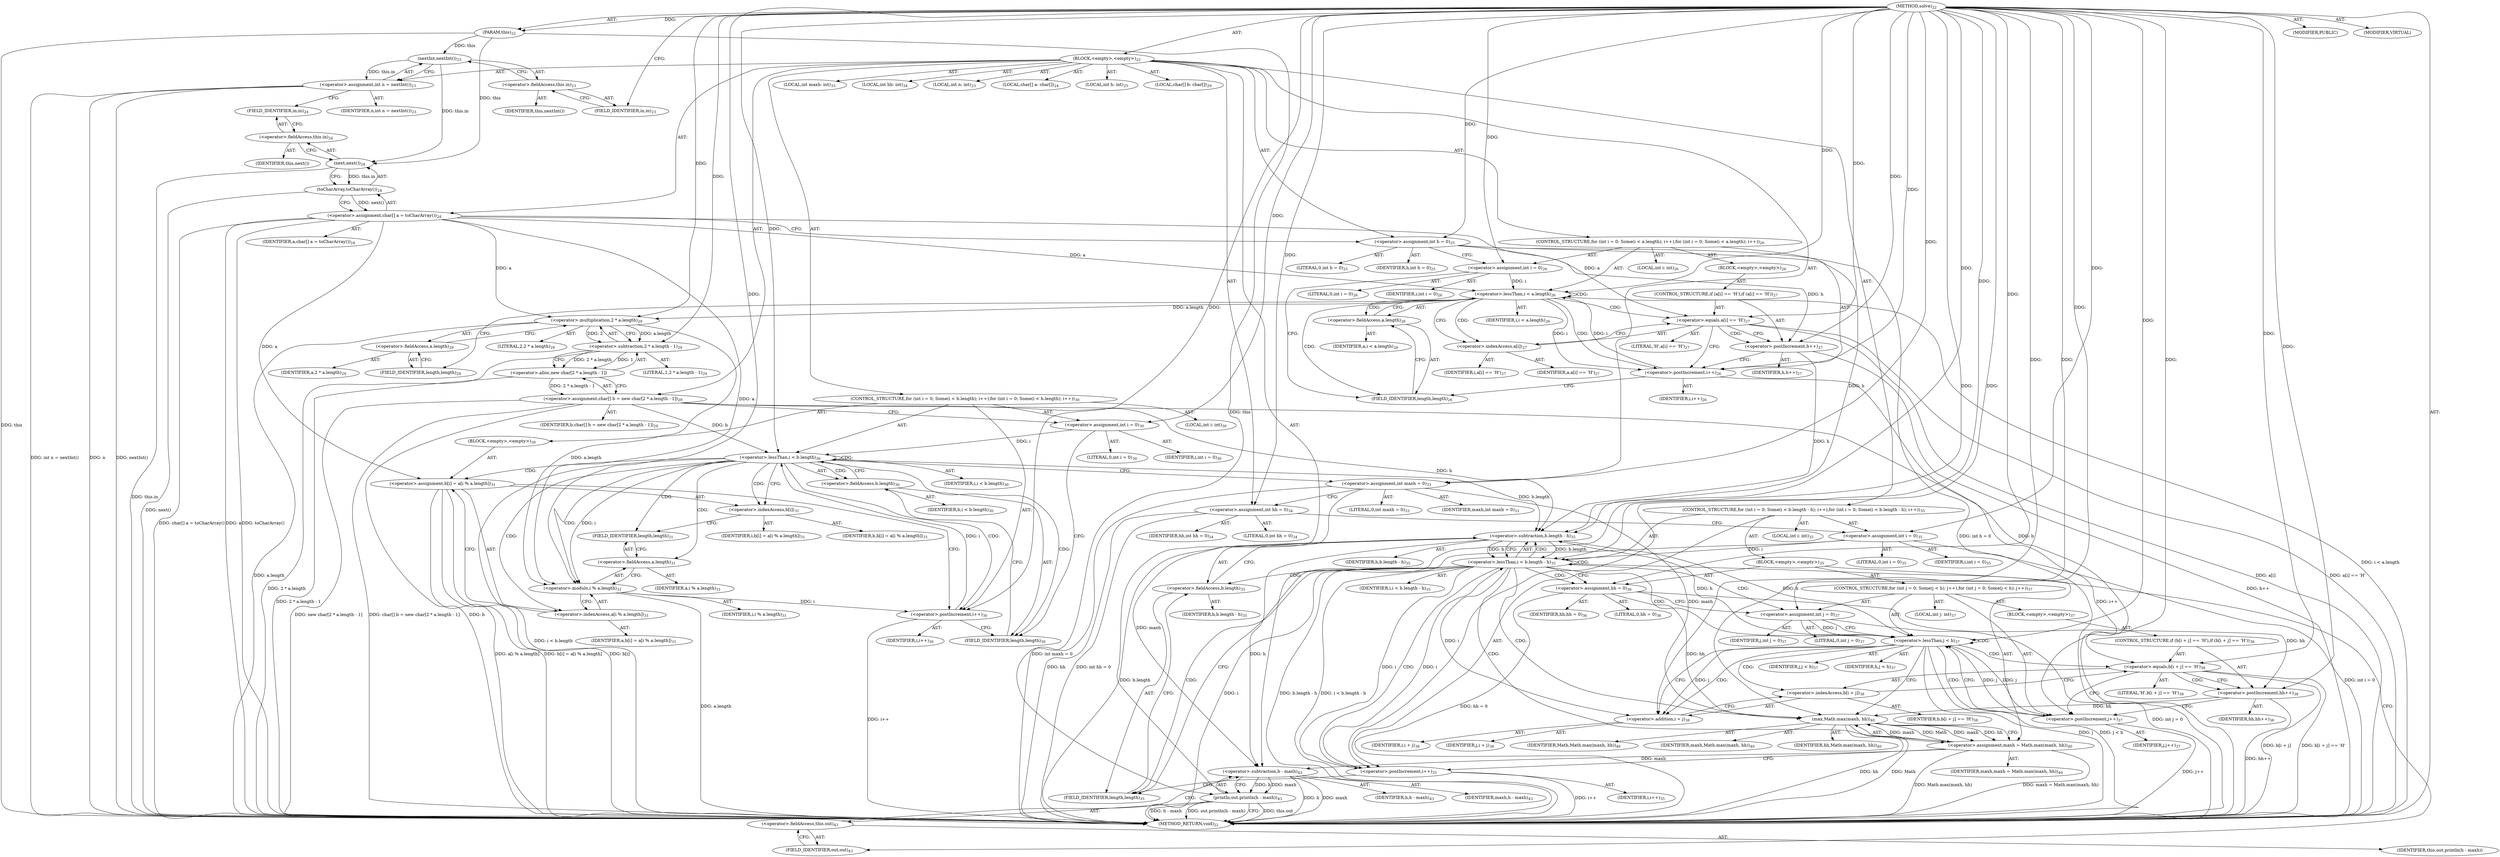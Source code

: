 digraph "solve" {  
"84" [label = <(METHOD,solve)<SUB>22</SUB>> ]
"85" [label = <(PARAM,this)<SUB>22</SUB>> ]
"86" [label = <(BLOCK,&lt;empty&gt;,&lt;empty&gt;)<SUB>22</SUB>> ]
"87" [label = <(LOCAL,int n: int)<SUB>23</SUB>> ]
"88" [label = <(&lt;operator&gt;.assignment,int n = nextInt())<SUB>23</SUB>> ]
"89" [label = <(IDENTIFIER,n,int n = nextInt())<SUB>23</SUB>> ]
"90" [label = <(nextInt,nextInt())<SUB>23</SUB>> ]
"91" [label = <(&lt;operator&gt;.fieldAccess,this.in)<SUB>23</SUB>> ]
"92" [label = <(IDENTIFIER,this,nextInt())> ]
"93" [label = <(FIELD_IDENTIFIER,in,in)<SUB>23</SUB>> ]
"94" [label = <(LOCAL,char[] a: char[])<SUB>24</SUB>> ]
"95" [label = <(&lt;operator&gt;.assignment,char[] a = toCharArray())<SUB>24</SUB>> ]
"96" [label = <(IDENTIFIER,a,char[] a = toCharArray())<SUB>24</SUB>> ]
"97" [label = <(toCharArray,toCharArray())<SUB>24</SUB>> ]
"98" [label = <(next,next())<SUB>24</SUB>> ]
"99" [label = <(&lt;operator&gt;.fieldAccess,this.in)<SUB>24</SUB>> ]
"100" [label = <(IDENTIFIER,this,next())> ]
"101" [label = <(FIELD_IDENTIFIER,in,in)<SUB>24</SUB>> ]
"102" [label = <(LOCAL,int h: int)<SUB>25</SUB>> ]
"103" [label = <(&lt;operator&gt;.assignment,int h = 0)<SUB>25</SUB>> ]
"104" [label = <(IDENTIFIER,h,int h = 0)<SUB>25</SUB>> ]
"105" [label = <(LITERAL,0,int h = 0)<SUB>25</SUB>> ]
"106" [label = <(CONTROL_STRUCTURE,for (int i = 0; Some(i &lt; a.length); i++),for (int i = 0; Some(i &lt; a.length); i++))<SUB>26</SUB>> ]
"107" [label = <(LOCAL,int i: int)<SUB>26</SUB>> ]
"108" [label = <(&lt;operator&gt;.assignment,int i = 0)<SUB>26</SUB>> ]
"109" [label = <(IDENTIFIER,i,int i = 0)<SUB>26</SUB>> ]
"110" [label = <(LITERAL,0,int i = 0)<SUB>26</SUB>> ]
"111" [label = <(&lt;operator&gt;.lessThan,i &lt; a.length)<SUB>26</SUB>> ]
"112" [label = <(IDENTIFIER,i,i &lt; a.length)<SUB>26</SUB>> ]
"113" [label = <(&lt;operator&gt;.fieldAccess,a.length)<SUB>26</SUB>> ]
"114" [label = <(IDENTIFIER,a,i &lt; a.length)<SUB>26</SUB>> ]
"115" [label = <(FIELD_IDENTIFIER,length,length)<SUB>26</SUB>> ]
"116" [label = <(&lt;operator&gt;.postIncrement,i++)<SUB>26</SUB>> ]
"117" [label = <(IDENTIFIER,i,i++)<SUB>26</SUB>> ]
"118" [label = <(BLOCK,&lt;empty&gt;,&lt;empty&gt;)<SUB>26</SUB>> ]
"119" [label = <(CONTROL_STRUCTURE,if (a[i] == 'H'),if (a[i] == 'H'))<SUB>27</SUB>> ]
"120" [label = <(&lt;operator&gt;.equals,a[i] == 'H')<SUB>27</SUB>> ]
"121" [label = <(&lt;operator&gt;.indexAccess,a[i])<SUB>27</SUB>> ]
"122" [label = <(IDENTIFIER,a,a[i] == 'H')<SUB>27</SUB>> ]
"123" [label = <(IDENTIFIER,i,a[i] == 'H')<SUB>27</SUB>> ]
"124" [label = <(LITERAL,'H',a[i] == 'H')<SUB>27</SUB>> ]
"125" [label = <(&lt;operator&gt;.postIncrement,h++)<SUB>27</SUB>> ]
"126" [label = <(IDENTIFIER,h,h++)<SUB>27</SUB>> ]
"127" [label = <(LOCAL,char[] b: char[])<SUB>29</SUB>> ]
"128" [label = <(&lt;operator&gt;.assignment,char[] b = new char[2 * a.length - 1])<SUB>29</SUB>> ]
"129" [label = <(IDENTIFIER,b,char[] b = new char[2 * a.length - 1])<SUB>29</SUB>> ]
"130" [label = <(&lt;operator&gt;.alloc,new char[2 * a.length - 1])> ]
"131" [label = <(&lt;operator&gt;.subtraction,2 * a.length - 1)<SUB>29</SUB>> ]
"132" [label = <(&lt;operator&gt;.multiplication,2 * a.length)<SUB>29</SUB>> ]
"133" [label = <(LITERAL,2,2 * a.length)<SUB>29</SUB>> ]
"134" [label = <(&lt;operator&gt;.fieldAccess,a.length)<SUB>29</SUB>> ]
"135" [label = <(IDENTIFIER,a,2 * a.length)<SUB>29</SUB>> ]
"136" [label = <(FIELD_IDENTIFIER,length,length)<SUB>29</SUB>> ]
"137" [label = <(LITERAL,1,2 * a.length - 1)<SUB>29</SUB>> ]
"138" [label = <(CONTROL_STRUCTURE,for (int i = 0; Some(i &lt; b.length); i++),for (int i = 0; Some(i &lt; b.length); i++))<SUB>30</SUB>> ]
"139" [label = <(LOCAL,int i: int)<SUB>30</SUB>> ]
"140" [label = <(&lt;operator&gt;.assignment,int i = 0)<SUB>30</SUB>> ]
"141" [label = <(IDENTIFIER,i,int i = 0)<SUB>30</SUB>> ]
"142" [label = <(LITERAL,0,int i = 0)<SUB>30</SUB>> ]
"143" [label = <(&lt;operator&gt;.lessThan,i &lt; b.length)<SUB>30</SUB>> ]
"144" [label = <(IDENTIFIER,i,i &lt; b.length)<SUB>30</SUB>> ]
"145" [label = <(&lt;operator&gt;.fieldAccess,b.length)<SUB>30</SUB>> ]
"146" [label = <(IDENTIFIER,b,i &lt; b.length)<SUB>30</SUB>> ]
"147" [label = <(FIELD_IDENTIFIER,length,length)<SUB>30</SUB>> ]
"148" [label = <(&lt;operator&gt;.postIncrement,i++)<SUB>30</SUB>> ]
"149" [label = <(IDENTIFIER,i,i++)<SUB>30</SUB>> ]
"150" [label = <(BLOCK,&lt;empty&gt;,&lt;empty&gt;)<SUB>30</SUB>> ]
"151" [label = <(&lt;operator&gt;.assignment,b[i] = a[i % a.length])<SUB>31</SUB>> ]
"152" [label = <(&lt;operator&gt;.indexAccess,b[i])<SUB>31</SUB>> ]
"153" [label = <(IDENTIFIER,b,b[i] = a[i % a.length])<SUB>31</SUB>> ]
"154" [label = <(IDENTIFIER,i,b[i] = a[i % a.length])<SUB>31</SUB>> ]
"155" [label = <(&lt;operator&gt;.indexAccess,a[i % a.length])<SUB>31</SUB>> ]
"156" [label = <(IDENTIFIER,a,b[i] = a[i % a.length])<SUB>31</SUB>> ]
"157" [label = <(&lt;operator&gt;.modulo,i % a.length)<SUB>31</SUB>> ]
"158" [label = <(IDENTIFIER,i,i % a.length)<SUB>31</SUB>> ]
"159" [label = <(&lt;operator&gt;.fieldAccess,a.length)<SUB>31</SUB>> ]
"160" [label = <(IDENTIFIER,a,i % a.length)<SUB>31</SUB>> ]
"161" [label = <(FIELD_IDENTIFIER,length,length)<SUB>31</SUB>> ]
"162" [label = <(LOCAL,int maxh: int)<SUB>33</SUB>> ]
"163" [label = <(&lt;operator&gt;.assignment,int maxh = 0)<SUB>33</SUB>> ]
"164" [label = <(IDENTIFIER,maxh,int maxh = 0)<SUB>33</SUB>> ]
"165" [label = <(LITERAL,0,int maxh = 0)<SUB>33</SUB>> ]
"166" [label = <(LOCAL,int hh: int)<SUB>34</SUB>> ]
"167" [label = <(&lt;operator&gt;.assignment,int hh = 0)<SUB>34</SUB>> ]
"168" [label = <(IDENTIFIER,hh,int hh = 0)<SUB>34</SUB>> ]
"169" [label = <(LITERAL,0,int hh = 0)<SUB>34</SUB>> ]
"170" [label = <(CONTROL_STRUCTURE,for (int i = 0; Some(i &lt; b.length - h); i++),for (int i = 0; Some(i &lt; b.length - h); i++))<SUB>35</SUB>> ]
"171" [label = <(LOCAL,int i: int)<SUB>35</SUB>> ]
"172" [label = <(&lt;operator&gt;.assignment,int i = 0)<SUB>35</SUB>> ]
"173" [label = <(IDENTIFIER,i,int i = 0)<SUB>35</SUB>> ]
"174" [label = <(LITERAL,0,int i = 0)<SUB>35</SUB>> ]
"175" [label = <(&lt;operator&gt;.lessThan,i &lt; b.length - h)<SUB>35</SUB>> ]
"176" [label = <(IDENTIFIER,i,i &lt; b.length - h)<SUB>35</SUB>> ]
"177" [label = <(&lt;operator&gt;.subtraction,b.length - h)<SUB>35</SUB>> ]
"178" [label = <(&lt;operator&gt;.fieldAccess,b.length)<SUB>35</SUB>> ]
"179" [label = <(IDENTIFIER,b,b.length - h)<SUB>35</SUB>> ]
"180" [label = <(FIELD_IDENTIFIER,length,length)<SUB>35</SUB>> ]
"181" [label = <(IDENTIFIER,h,b.length - h)<SUB>35</SUB>> ]
"182" [label = <(&lt;operator&gt;.postIncrement,i++)<SUB>35</SUB>> ]
"183" [label = <(IDENTIFIER,i,i++)<SUB>35</SUB>> ]
"184" [label = <(BLOCK,&lt;empty&gt;,&lt;empty&gt;)<SUB>35</SUB>> ]
"185" [label = <(&lt;operator&gt;.assignment,hh = 0)<SUB>36</SUB>> ]
"186" [label = <(IDENTIFIER,hh,hh = 0)<SUB>36</SUB>> ]
"187" [label = <(LITERAL,0,hh = 0)<SUB>36</SUB>> ]
"188" [label = <(CONTROL_STRUCTURE,for (int j = 0; Some(j &lt; h); j++),for (int j = 0; Some(j &lt; h); j++))<SUB>37</SUB>> ]
"189" [label = <(LOCAL,int j: int)<SUB>37</SUB>> ]
"190" [label = <(&lt;operator&gt;.assignment,int j = 0)<SUB>37</SUB>> ]
"191" [label = <(IDENTIFIER,j,int j = 0)<SUB>37</SUB>> ]
"192" [label = <(LITERAL,0,int j = 0)<SUB>37</SUB>> ]
"193" [label = <(&lt;operator&gt;.lessThan,j &lt; h)<SUB>37</SUB>> ]
"194" [label = <(IDENTIFIER,j,j &lt; h)<SUB>37</SUB>> ]
"195" [label = <(IDENTIFIER,h,j &lt; h)<SUB>37</SUB>> ]
"196" [label = <(&lt;operator&gt;.postIncrement,j++)<SUB>37</SUB>> ]
"197" [label = <(IDENTIFIER,j,j++)<SUB>37</SUB>> ]
"198" [label = <(BLOCK,&lt;empty&gt;,&lt;empty&gt;)<SUB>37</SUB>> ]
"199" [label = <(CONTROL_STRUCTURE,if (b[i + j] == 'H'),if (b[i + j] == 'H'))<SUB>38</SUB>> ]
"200" [label = <(&lt;operator&gt;.equals,b[i + j] == 'H')<SUB>38</SUB>> ]
"201" [label = <(&lt;operator&gt;.indexAccess,b[i + j])<SUB>38</SUB>> ]
"202" [label = <(IDENTIFIER,b,b[i + j] == 'H')<SUB>38</SUB>> ]
"203" [label = <(&lt;operator&gt;.addition,i + j)<SUB>38</SUB>> ]
"204" [label = <(IDENTIFIER,i,i + j)<SUB>38</SUB>> ]
"205" [label = <(IDENTIFIER,j,i + j)<SUB>38</SUB>> ]
"206" [label = <(LITERAL,'H',b[i + j] == 'H')<SUB>38</SUB>> ]
"207" [label = <(&lt;operator&gt;.postIncrement,hh++)<SUB>38</SUB>> ]
"208" [label = <(IDENTIFIER,hh,hh++)<SUB>38</SUB>> ]
"209" [label = <(&lt;operator&gt;.assignment,maxh = Math.max(maxh, hh))<SUB>40</SUB>> ]
"210" [label = <(IDENTIFIER,maxh,maxh = Math.max(maxh, hh))<SUB>40</SUB>> ]
"211" [label = <(max,Math.max(maxh, hh))<SUB>40</SUB>> ]
"212" [label = <(IDENTIFIER,Math,Math.max(maxh, hh))<SUB>40</SUB>> ]
"213" [label = <(IDENTIFIER,maxh,Math.max(maxh, hh))<SUB>40</SUB>> ]
"214" [label = <(IDENTIFIER,hh,Math.max(maxh, hh))<SUB>40</SUB>> ]
"215" [label = <(println,out.println(h - maxh))<SUB>43</SUB>> ]
"216" [label = <(&lt;operator&gt;.fieldAccess,this.out)<SUB>43</SUB>> ]
"217" [label = <(IDENTIFIER,this,out.println(h - maxh))> ]
"218" [label = <(FIELD_IDENTIFIER,out,out)<SUB>43</SUB>> ]
"219" [label = <(&lt;operator&gt;.subtraction,h - maxh)<SUB>43</SUB>> ]
"220" [label = <(IDENTIFIER,h,h - maxh)<SUB>43</SUB>> ]
"221" [label = <(IDENTIFIER,maxh,h - maxh)<SUB>43</SUB>> ]
"222" [label = <(MODIFIER,PUBLIC)> ]
"223" [label = <(MODIFIER,VIRTUAL)> ]
"224" [label = <(METHOD_RETURN,void)<SUB>22</SUB>> ]
  "84" -> "85"  [ label = "AST: "] 
  "84" -> "86"  [ label = "AST: "] 
  "84" -> "222"  [ label = "AST: "] 
  "84" -> "223"  [ label = "AST: "] 
  "84" -> "224"  [ label = "AST: "] 
  "86" -> "87"  [ label = "AST: "] 
  "86" -> "88"  [ label = "AST: "] 
  "86" -> "94"  [ label = "AST: "] 
  "86" -> "95"  [ label = "AST: "] 
  "86" -> "102"  [ label = "AST: "] 
  "86" -> "103"  [ label = "AST: "] 
  "86" -> "106"  [ label = "AST: "] 
  "86" -> "127"  [ label = "AST: "] 
  "86" -> "128"  [ label = "AST: "] 
  "86" -> "138"  [ label = "AST: "] 
  "86" -> "162"  [ label = "AST: "] 
  "86" -> "163"  [ label = "AST: "] 
  "86" -> "166"  [ label = "AST: "] 
  "86" -> "167"  [ label = "AST: "] 
  "86" -> "170"  [ label = "AST: "] 
  "86" -> "215"  [ label = "AST: "] 
  "88" -> "89"  [ label = "AST: "] 
  "88" -> "90"  [ label = "AST: "] 
  "90" -> "91"  [ label = "AST: "] 
  "91" -> "92"  [ label = "AST: "] 
  "91" -> "93"  [ label = "AST: "] 
  "95" -> "96"  [ label = "AST: "] 
  "95" -> "97"  [ label = "AST: "] 
  "97" -> "98"  [ label = "AST: "] 
  "98" -> "99"  [ label = "AST: "] 
  "99" -> "100"  [ label = "AST: "] 
  "99" -> "101"  [ label = "AST: "] 
  "103" -> "104"  [ label = "AST: "] 
  "103" -> "105"  [ label = "AST: "] 
  "106" -> "107"  [ label = "AST: "] 
  "106" -> "108"  [ label = "AST: "] 
  "106" -> "111"  [ label = "AST: "] 
  "106" -> "116"  [ label = "AST: "] 
  "106" -> "118"  [ label = "AST: "] 
  "108" -> "109"  [ label = "AST: "] 
  "108" -> "110"  [ label = "AST: "] 
  "111" -> "112"  [ label = "AST: "] 
  "111" -> "113"  [ label = "AST: "] 
  "113" -> "114"  [ label = "AST: "] 
  "113" -> "115"  [ label = "AST: "] 
  "116" -> "117"  [ label = "AST: "] 
  "118" -> "119"  [ label = "AST: "] 
  "119" -> "120"  [ label = "AST: "] 
  "119" -> "125"  [ label = "AST: "] 
  "120" -> "121"  [ label = "AST: "] 
  "120" -> "124"  [ label = "AST: "] 
  "121" -> "122"  [ label = "AST: "] 
  "121" -> "123"  [ label = "AST: "] 
  "125" -> "126"  [ label = "AST: "] 
  "128" -> "129"  [ label = "AST: "] 
  "128" -> "130"  [ label = "AST: "] 
  "130" -> "131"  [ label = "AST: "] 
  "131" -> "132"  [ label = "AST: "] 
  "131" -> "137"  [ label = "AST: "] 
  "132" -> "133"  [ label = "AST: "] 
  "132" -> "134"  [ label = "AST: "] 
  "134" -> "135"  [ label = "AST: "] 
  "134" -> "136"  [ label = "AST: "] 
  "138" -> "139"  [ label = "AST: "] 
  "138" -> "140"  [ label = "AST: "] 
  "138" -> "143"  [ label = "AST: "] 
  "138" -> "148"  [ label = "AST: "] 
  "138" -> "150"  [ label = "AST: "] 
  "140" -> "141"  [ label = "AST: "] 
  "140" -> "142"  [ label = "AST: "] 
  "143" -> "144"  [ label = "AST: "] 
  "143" -> "145"  [ label = "AST: "] 
  "145" -> "146"  [ label = "AST: "] 
  "145" -> "147"  [ label = "AST: "] 
  "148" -> "149"  [ label = "AST: "] 
  "150" -> "151"  [ label = "AST: "] 
  "151" -> "152"  [ label = "AST: "] 
  "151" -> "155"  [ label = "AST: "] 
  "152" -> "153"  [ label = "AST: "] 
  "152" -> "154"  [ label = "AST: "] 
  "155" -> "156"  [ label = "AST: "] 
  "155" -> "157"  [ label = "AST: "] 
  "157" -> "158"  [ label = "AST: "] 
  "157" -> "159"  [ label = "AST: "] 
  "159" -> "160"  [ label = "AST: "] 
  "159" -> "161"  [ label = "AST: "] 
  "163" -> "164"  [ label = "AST: "] 
  "163" -> "165"  [ label = "AST: "] 
  "167" -> "168"  [ label = "AST: "] 
  "167" -> "169"  [ label = "AST: "] 
  "170" -> "171"  [ label = "AST: "] 
  "170" -> "172"  [ label = "AST: "] 
  "170" -> "175"  [ label = "AST: "] 
  "170" -> "182"  [ label = "AST: "] 
  "170" -> "184"  [ label = "AST: "] 
  "172" -> "173"  [ label = "AST: "] 
  "172" -> "174"  [ label = "AST: "] 
  "175" -> "176"  [ label = "AST: "] 
  "175" -> "177"  [ label = "AST: "] 
  "177" -> "178"  [ label = "AST: "] 
  "177" -> "181"  [ label = "AST: "] 
  "178" -> "179"  [ label = "AST: "] 
  "178" -> "180"  [ label = "AST: "] 
  "182" -> "183"  [ label = "AST: "] 
  "184" -> "185"  [ label = "AST: "] 
  "184" -> "188"  [ label = "AST: "] 
  "184" -> "209"  [ label = "AST: "] 
  "185" -> "186"  [ label = "AST: "] 
  "185" -> "187"  [ label = "AST: "] 
  "188" -> "189"  [ label = "AST: "] 
  "188" -> "190"  [ label = "AST: "] 
  "188" -> "193"  [ label = "AST: "] 
  "188" -> "196"  [ label = "AST: "] 
  "188" -> "198"  [ label = "AST: "] 
  "190" -> "191"  [ label = "AST: "] 
  "190" -> "192"  [ label = "AST: "] 
  "193" -> "194"  [ label = "AST: "] 
  "193" -> "195"  [ label = "AST: "] 
  "196" -> "197"  [ label = "AST: "] 
  "198" -> "199"  [ label = "AST: "] 
  "199" -> "200"  [ label = "AST: "] 
  "199" -> "207"  [ label = "AST: "] 
  "200" -> "201"  [ label = "AST: "] 
  "200" -> "206"  [ label = "AST: "] 
  "201" -> "202"  [ label = "AST: "] 
  "201" -> "203"  [ label = "AST: "] 
  "203" -> "204"  [ label = "AST: "] 
  "203" -> "205"  [ label = "AST: "] 
  "207" -> "208"  [ label = "AST: "] 
  "209" -> "210"  [ label = "AST: "] 
  "209" -> "211"  [ label = "AST: "] 
  "211" -> "212"  [ label = "AST: "] 
  "211" -> "213"  [ label = "AST: "] 
  "211" -> "214"  [ label = "AST: "] 
  "215" -> "216"  [ label = "AST: "] 
  "215" -> "219"  [ label = "AST: "] 
  "216" -> "217"  [ label = "AST: "] 
  "216" -> "218"  [ label = "AST: "] 
  "219" -> "220"  [ label = "AST: "] 
  "219" -> "221"  [ label = "AST: "] 
  "88" -> "101"  [ label = "CFG: "] 
  "95" -> "103"  [ label = "CFG: "] 
  "103" -> "108"  [ label = "CFG: "] 
  "128" -> "140"  [ label = "CFG: "] 
  "163" -> "167"  [ label = "CFG: "] 
  "167" -> "172"  [ label = "CFG: "] 
  "215" -> "224"  [ label = "CFG: "] 
  "90" -> "88"  [ label = "CFG: "] 
  "97" -> "95"  [ label = "CFG: "] 
  "108" -> "115"  [ label = "CFG: "] 
  "111" -> "121"  [ label = "CFG: "] 
  "111" -> "136"  [ label = "CFG: "] 
  "116" -> "115"  [ label = "CFG: "] 
  "130" -> "128"  [ label = "CFG: "] 
  "140" -> "147"  [ label = "CFG: "] 
  "143" -> "152"  [ label = "CFG: "] 
  "143" -> "163"  [ label = "CFG: "] 
  "148" -> "147"  [ label = "CFG: "] 
  "172" -> "180"  [ label = "CFG: "] 
  "175" -> "185"  [ label = "CFG: "] 
  "175" -> "218"  [ label = "CFG: "] 
  "182" -> "180"  [ label = "CFG: "] 
  "216" -> "219"  [ label = "CFG: "] 
  "219" -> "215"  [ label = "CFG: "] 
  "91" -> "90"  [ label = "CFG: "] 
  "98" -> "97"  [ label = "CFG: "] 
  "113" -> "111"  [ label = "CFG: "] 
  "131" -> "130"  [ label = "CFG: "] 
  "145" -> "143"  [ label = "CFG: "] 
  "151" -> "148"  [ label = "CFG: "] 
  "177" -> "175"  [ label = "CFG: "] 
  "185" -> "190"  [ label = "CFG: "] 
  "209" -> "182"  [ label = "CFG: "] 
  "218" -> "216"  [ label = "CFG: "] 
  "93" -> "91"  [ label = "CFG: "] 
  "99" -> "98"  [ label = "CFG: "] 
  "115" -> "113"  [ label = "CFG: "] 
  "120" -> "125"  [ label = "CFG: "] 
  "120" -> "116"  [ label = "CFG: "] 
  "125" -> "116"  [ label = "CFG: "] 
  "132" -> "131"  [ label = "CFG: "] 
  "147" -> "145"  [ label = "CFG: "] 
  "152" -> "161"  [ label = "CFG: "] 
  "155" -> "151"  [ label = "CFG: "] 
  "178" -> "177"  [ label = "CFG: "] 
  "190" -> "193"  [ label = "CFG: "] 
  "193" -> "203"  [ label = "CFG: "] 
  "193" -> "211"  [ label = "CFG: "] 
  "196" -> "193"  [ label = "CFG: "] 
  "211" -> "209"  [ label = "CFG: "] 
  "101" -> "99"  [ label = "CFG: "] 
  "121" -> "120"  [ label = "CFG: "] 
  "134" -> "132"  [ label = "CFG: "] 
  "157" -> "155"  [ label = "CFG: "] 
  "180" -> "178"  [ label = "CFG: "] 
  "136" -> "134"  [ label = "CFG: "] 
  "159" -> "157"  [ label = "CFG: "] 
  "200" -> "207"  [ label = "CFG: "] 
  "200" -> "196"  [ label = "CFG: "] 
  "207" -> "196"  [ label = "CFG: "] 
  "161" -> "159"  [ label = "CFG: "] 
  "201" -> "200"  [ label = "CFG: "] 
  "203" -> "201"  [ label = "CFG: "] 
  "84" -> "93"  [ label = "CFG: "] 
  "85" -> "224"  [ label = "DDG: this"] 
  "88" -> "224"  [ label = "DDG: n"] 
  "88" -> "224"  [ label = "DDG: nextInt()"] 
  "88" -> "224"  [ label = "DDG: int n = nextInt()"] 
  "95" -> "224"  [ label = "DDG: a"] 
  "98" -> "224"  [ label = "DDG: this.in"] 
  "97" -> "224"  [ label = "DDG: next()"] 
  "95" -> "224"  [ label = "DDG: toCharArray()"] 
  "95" -> "224"  [ label = "DDG: char[] a = toCharArray()"] 
  "103" -> "224"  [ label = "DDG: int h = 0"] 
  "111" -> "224"  [ label = "DDG: i &lt; a.length"] 
  "128" -> "224"  [ label = "DDG: b"] 
  "132" -> "224"  [ label = "DDG: a.length"] 
  "131" -> "224"  [ label = "DDG: 2 * a.length"] 
  "130" -> "224"  [ label = "DDG: 2 * a.length - 1"] 
  "128" -> "224"  [ label = "DDG: new char[2 * a.length - 1]"] 
  "128" -> "224"  [ label = "DDG: char[] b = new char[2 * a.length - 1]"] 
  "143" -> "224"  [ label = "DDG: i &lt; b.length"] 
  "163" -> "224"  [ label = "DDG: int maxh = 0"] 
  "167" -> "224"  [ label = "DDG: hh"] 
  "167" -> "224"  [ label = "DDG: int hh = 0"] 
  "172" -> "224"  [ label = "DDG: int i = 0"] 
  "175" -> "224"  [ label = "DDG: i"] 
  "177" -> "224"  [ label = "DDG: b.length"] 
  "175" -> "224"  [ label = "DDG: b.length - h"] 
  "175" -> "224"  [ label = "DDG: i &lt; b.length - h"] 
  "215" -> "224"  [ label = "DDG: this.out"] 
  "219" -> "224"  [ label = "DDG: h"] 
  "219" -> "224"  [ label = "DDG: maxh"] 
  "215" -> "224"  [ label = "DDG: h - maxh"] 
  "215" -> "224"  [ label = "DDG: out.println(h - maxh)"] 
  "185" -> "224"  [ label = "DDG: hh = 0"] 
  "190" -> "224"  [ label = "DDG: int j = 0"] 
  "193" -> "224"  [ label = "DDG: j"] 
  "193" -> "224"  [ label = "DDG: j &lt; h"] 
  "211" -> "224"  [ label = "DDG: hh"] 
  "209" -> "224"  [ label = "DDG: Math.max(maxh, hh)"] 
  "209" -> "224"  [ label = "DDG: maxh = Math.max(maxh, hh)"] 
  "182" -> "224"  [ label = "DDG: i++"] 
  "200" -> "224"  [ label = "DDG: b[i + j]"] 
  "200" -> "224"  [ label = "DDG: b[i + j] == 'H'"] 
  "207" -> "224"  [ label = "DDG: hh++"] 
  "196" -> "224"  [ label = "DDG: j++"] 
  "151" -> "224"  [ label = "DDG: b[i]"] 
  "157" -> "224"  [ label = "DDG: a.length"] 
  "151" -> "224"  [ label = "DDG: a[i % a.length]"] 
  "151" -> "224"  [ label = "DDG: b[i] = a[i % a.length]"] 
  "148" -> "224"  [ label = "DDG: i++"] 
  "120" -> "224"  [ label = "DDG: a[i]"] 
  "120" -> "224"  [ label = "DDG: a[i] == 'H'"] 
  "125" -> "224"  [ label = "DDG: h++"] 
  "116" -> "224"  [ label = "DDG: i++"] 
  "211" -> "224"  [ label = "DDG: Math"] 
  "84" -> "85"  [ label = "DDG: "] 
  "90" -> "88"  [ label = "DDG: this.in"] 
  "97" -> "95"  [ label = "DDG: next()"] 
  "84" -> "103"  [ label = "DDG: "] 
  "130" -> "128"  [ label = "DDG: 2 * a.length - 1"] 
  "84" -> "163"  [ label = "DDG: "] 
  "84" -> "167"  [ label = "DDG: "] 
  "84" -> "108"  [ label = "DDG: "] 
  "84" -> "140"  [ label = "DDG: "] 
  "84" -> "172"  [ label = "DDG: "] 
  "85" -> "215"  [ label = "DDG: this"] 
  "219" -> "215"  [ label = "DDG: h"] 
  "219" -> "215"  [ label = "DDG: maxh"] 
  "85" -> "90"  [ label = "DDG: this"] 
  "98" -> "97"  [ label = "DDG: this.in"] 
  "108" -> "111"  [ label = "DDG: i"] 
  "116" -> "111"  [ label = "DDG: i"] 
  "84" -> "111"  [ label = "DDG: "] 
  "95" -> "111"  [ label = "DDG: a"] 
  "111" -> "116"  [ label = "DDG: i"] 
  "84" -> "116"  [ label = "DDG: "] 
  "131" -> "130"  [ label = "DDG: 2 * a.length"] 
  "131" -> "130"  [ label = "DDG: 1"] 
  "140" -> "143"  [ label = "DDG: i"] 
  "148" -> "143"  [ label = "DDG: i"] 
  "84" -> "143"  [ label = "DDG: "] 
  "128" -> "143"  [ label = "DDG: b"] 
  "157" -> "148"  [ label = "DDG: i"] 
  "84" -> "148"  [ label = "DDG: "] 
  "95" -> "151"  [ label = "DDG: a"] 
  "172" -> "175"  [ label = "DDG: i"] 
  "182" -> "175"  [ label = "DDG: i"] 
  "84" -> "175"  [ label = "DDG: "] 
  "177" -> "175"  [ label = "DDG: b.length"] 
  "177" -> "175"  [ label = "DDG: h"] 
  "175" -> "182"  [ label = "DDG: i"] 
  "84" -> "182"  [ label = "DDG: "] 
  "84" -> "185"  [ label = "DDG: "] 
  "211" -> "209"  [ label = "DDG: Math"] 
  "211" -> "209"  [ label = "DDG: maxh"] 
  "211" -> "209"  [ label = "DDG: hh"] 
  "177" -> "219"  [ label = "DDG: h"] 
  "84" -> "219"  [ label = "DDG: "] 
  "163" -> "219"  [ label = "DDG: maxh"] 
  "209" -> "219"  [ label = "DDG: maxh"] 
  "85" -> "98"  [ label = "DDG: this"] 
  "90" -> "98"  [ label = "DDG: this.in"] 
  "132" -> "131"  [ label = "DDG: 2"] 
  "132" -> "131"  [ label = "DDG: a.length"] 
  "84" -> "131"  [ label = "DDG: "] 
  "128" -> "177"  [ label = "DDG: b"] 
  "143" -> "177"  [ label = "DDG: b.length"] 
  "103" -> "177"  [ label = "DDG: h"] 
  "193" -> "177"  [ label = "DDG: h"] 
  "125" -> "177"  [ label = "DDG: h"] 
  "84" -> "177"  [ label = "DDG: "] 
  "84" -> "190"  [ label = "DDG: "] 
  "95" -> "120"  [ label = "DDG: a"] 
  "84" -> "120"  [ label = "DDG: "] 
  "103" -> "125"  [ label = "DDG: h"] 
  "84" -> "125"  [ label = "DDG: "] 
  "84" -> "132"  [ label = "DDG: "] 
  "95" -> "132"  [ label = "DDG: a"] 
  "111" -> "132"  [ label = "DDG: a.length"] 
  "190" -> "193"  [ label = "DDG: j"] 
  "196" -> "193"  [ label = "DDG: j"] 
  "84" -> "193"  [ label = "DDG: "] 
  "177" -> "193"  [ label = "DDG: h"] 
  "84" -> "196"  [ label = "DDG: "] 
  "193" -> "196"  [ label = "DDG: j"] 
  "84" -> "211"  [ label = "DDG: "] 
  "163" -> "211"  [ label = "DDG: maxh"] 
  "209" -> "211"  [ label = "DDG: maxh"] 
  "185" -> "211"  [ label = "DDG: hh"] 
  "207" -> "211"  [ label = "DDG: hh"] 
  "143" -> "157"  [ label = "DDG: i"] 
  "84" -> "157"  [ label = "DDG: "] 
  "95" -> "157"  [ label = "DDG: a"] 
  "132" -> "157"  [ label = "DDG: a.length"] 
  "128" -> "200"  [ label = "DDG: b"] 
  "84" -> "200"  [ label = "DDG: "] 
  "185" -> "207"  [ label = "DDG: hh"] 
  "84" -> "207"  [ label = "DDG: "] 
  "175" -> "203"  [ label = "DDG: i"] 
  "84" -> "203"  [ label = "DDG: "] 
  "193" -> "203"  [ label = "DDG: j"] 
  "111" -> "115"  [ label = "CDG: "] 
  "111" -> "120"  [ label = "CDG: "] 
  "111" -> "113"  [ label = "CDG: "] 
  "111" -> "116"  [ label = "CDG: "] 
  "111" -> "121"  [ label = "CDG: "] 
  "111" -> "111"  [ label = "CDG: "] 
  "143" -> "145"  [ label = "CDG: "] 
  "143" -> "161"  [ label = "CDG: "] 
  "143" -> "151"  [ label = "CDG: "] 
  "143" -> "157"  [ label = "CDG: "] 
  "143" -> "159"  [ label = "CDG: "] 
  "143" -> "148"  [ label = "CDG: "] 
  "143" -> "143"  [ label = "CDG: "] 
  "143" -> "152"  [ label = "CDG: "] 
  "143" -> "147"  [ label = "CDG: "] 
  "143" -> "155"  [ label = "CDG: "] 
  "175" -> "193"  [ label = "CDG: "] 
  "175" -> "178"  [ label = "CDG: "] 
  "175" -> "209"  [ label = "CDG: "] 
  "175" -> "185"  [ label = "CDG: "] 
  "175" -> "190"  [ label = "CDG: "] 
  "175" -> "177"  [ label = "CDG: "] 
  "175" -> "182"  [ label = "CDG: "] 
  "175" -> "211"  [ label = "CDG: "] 
  "175" -> "175"  [ label = "CDG: "] 
  "175" -> "180"  [ label = "CDG: "] 
  "120" -> "125"  [ label = "CDG: "] 
  "193" -> "193"  [ label = "CDG: "] 
  "193" -> "196"  [ label = "CDG: "] 
  "193" -> "200"  [ label = "CDG: "] 
  "193" -> "201"  [ label = "CDG: "] 
  "193" -> "203"  [ label = "CDG: "] 
  "200" -> "207"  [ label = "CDG: "] 
}
